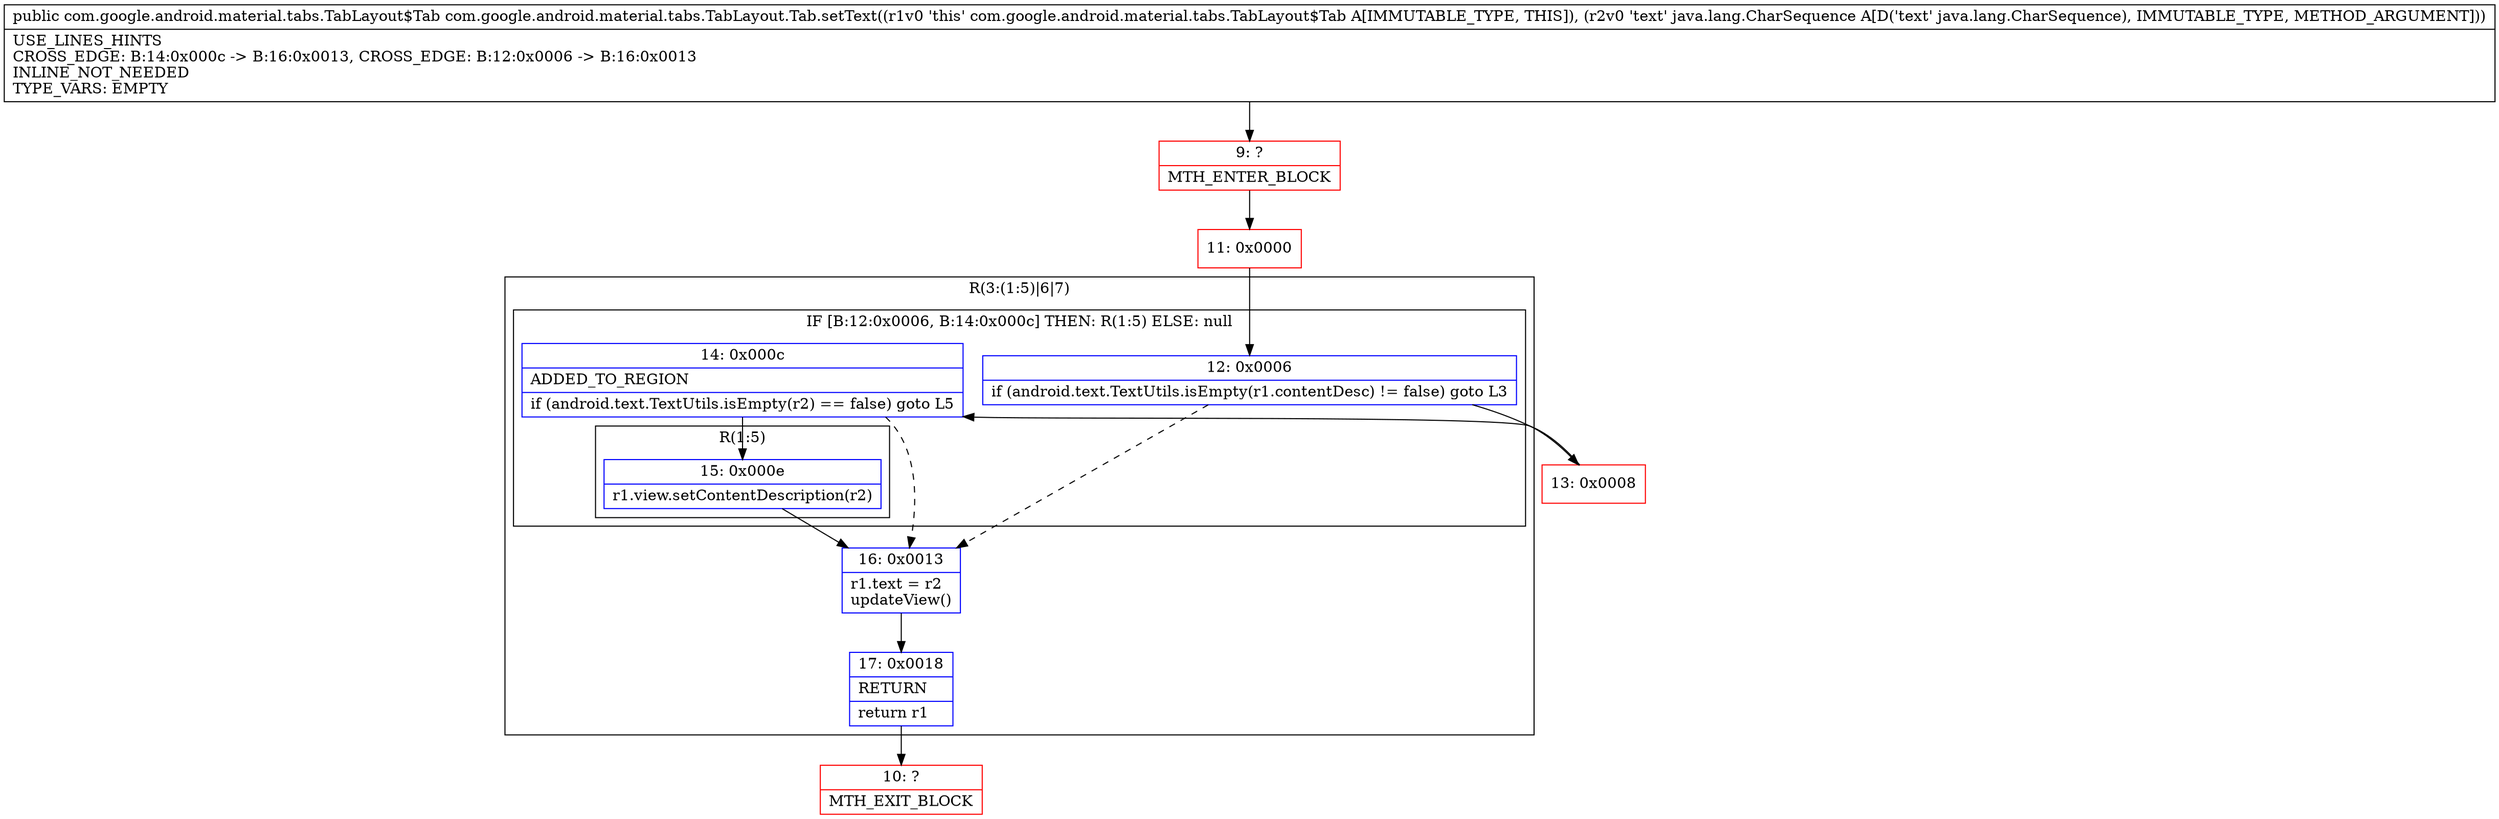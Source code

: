 digraph "CFG forcom.google.android.material.tabs.TabLayout.Tab.setText(Ljava\/lang\/CharSequence;)Lcom\/google\/android\/material\/tabs\/TabLayout$Tab;" {
subgraph cluster_Region_906563484 {
label = "R(3:(1:5)|6|7)";
node [shape=record,color=blue];
subgraph cluster_IfRegion_1246860894 {
label = "IF [B:12:0x0006, B:14:0x000c] THEN: R(1:5) ELSE: null";
node [shape=record,color=blue];
Node_12 [shape=record,label="{12\:\ 0x0006|if (android.text.TextUtils.isEmpty(r1.contentDesc) != false) goto L3\l}"];
Node_14 [shape=record,label="{14\:\ 0x000c|ADDED_TO_REGION\l|if (android.text.TextUtils.isEmpty(r2) == false) goto L5\l}"];
subgraph cluster_Region_171505658 {
label = "R(1:5)";
node [shape=record,color=blue];
Node_15 [shape=record,label="{15\:\ 0x000e|r1.view.setContentDescription(r2)\l}"];
}
}
Node_16 [shape=record,label="{16\:\ 0x0013|r1.text = r2\lupdateView()\l}"];
Node_17 [shape=record,label="{17\:\ 0x0018|RETURN\l|return r1\l}"];
}
Node_9 [shape=record,color=red,label="{9\:\ ?|MTH_ENTER_BLOCK\l}"];
Node_11 [shape=record,color=red,label="{11\:\ 0x0000}"];
Node_13 [shape=record,color=red,label="{13\:\ 0x0008}"];
Node_10 [shape=record,color=red,label="{10\:\ ?|MTH_EXIT_BLOCK\l}"];
MethodNode[shape=record,label="{public com.google.android.material.tabs.TabLayout$Tab com.google.android.material.tabs.TabLayout.Tab.setText((r1v0 'this' com.google.android.material.tabs.TabLayout$Tab A[IMMUTABLE_TYPE, THIS]), (r2v0 'text' java.lang.CharSequence A[D('text' java.lang.CharSequence), IMMUTABLE_TYPE, METHOD_ARGUMENT]))  | USE_LINES_HINTS\lCROSS_EDGE: B:14:0x000c \-\> B:16:0x0013, CROSS_EDGE: B:12:0x0006 \-\> B:16:0x0013\lINLINE_NOT_NEEDED\lTYPE_VARS: EMPTY\l}"];
MethodNode -> Node_9;Node_12 -> Node_13;
Node_12 -> Node_16[style=dashed];
Node_14 -> Node_15;
Node_14 -> Node_16[style=dashed];
Node_15 -> Node_16;
Node_16 -> Node_17;
Node_17 -> Node_10;
Node_9 -> Node_11;
Node_11 -> Node_12;
Node_13 -> Node_14;
}

